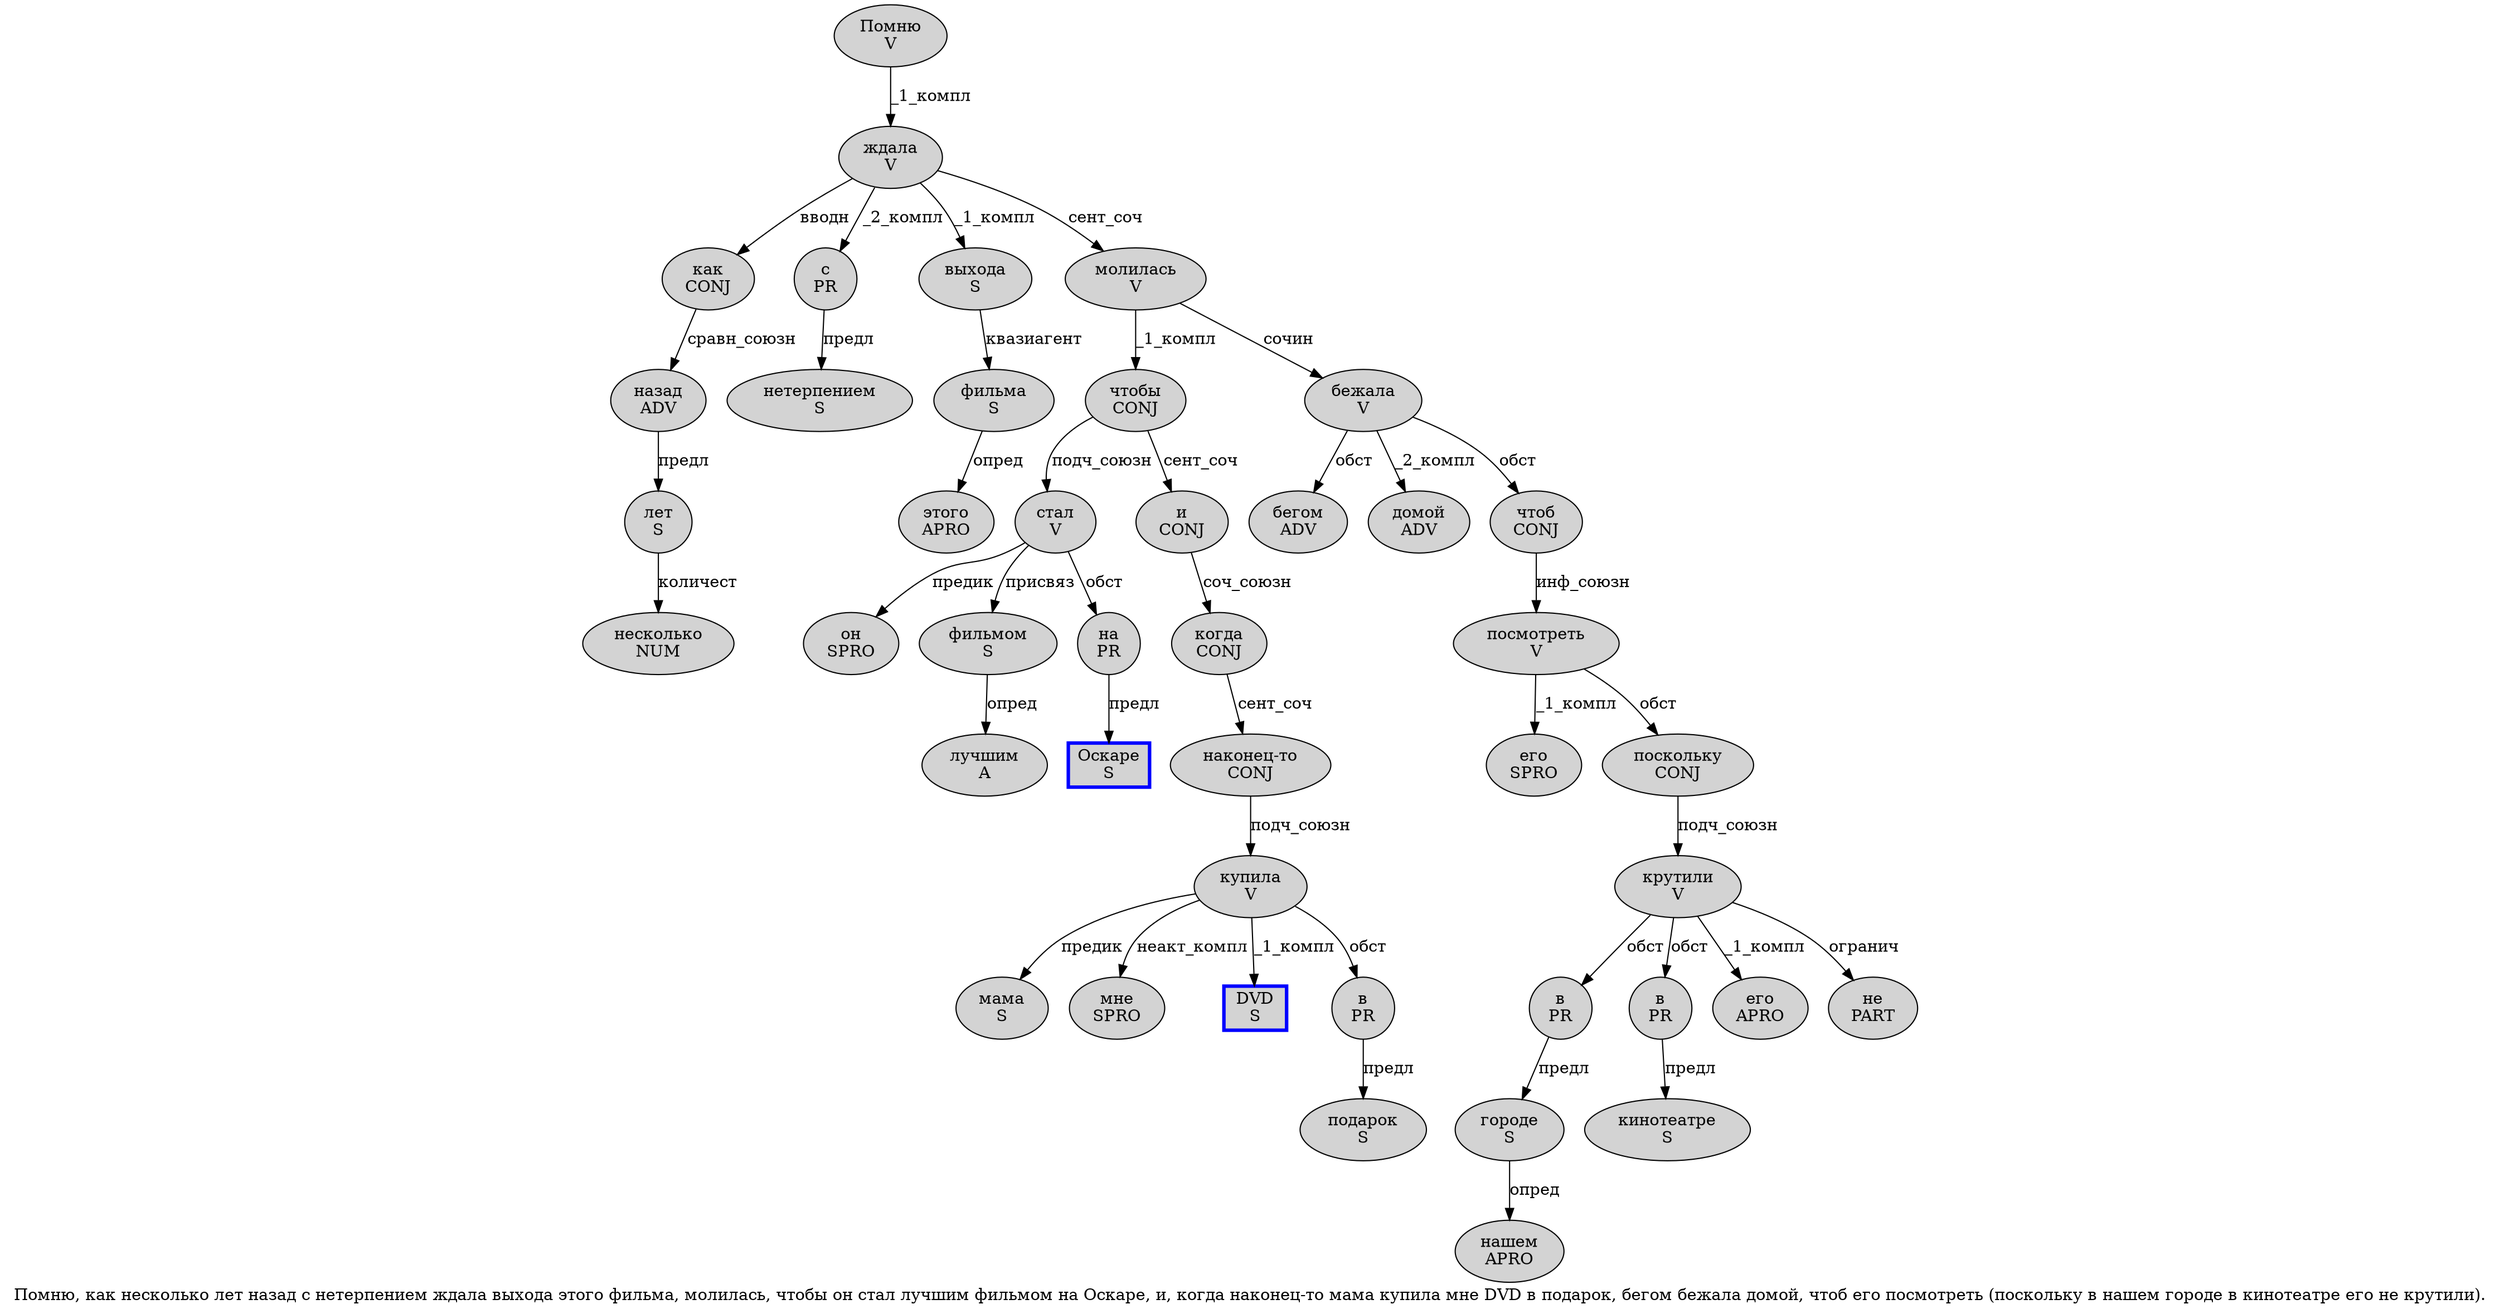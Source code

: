digraph SENTENCE_3118 {
	graph [label="Помню, как несколько лет назад с нетерпением ждала выхода этого фильма, молилась, чтобы он стал лучшим фильмом на Оскаре, и, когда наконец-то мама купила мне DVD в подарок, бегом бежала домой, чтоб его посмотреть (поскольку в нашем городе в кинотеатре его не крутили)."]
	node [style=filled]
		0 [label="Помню
V" color="" fillcolor=lightgray penwidth=1 shape=ellipse]
		2 [label="как
CONJ" color="" fillcolor=lightgray penwidth=1 shape=ellipse]
		3 [label="несколько
NUM" color="" fillcolor=lightgray penwidth=1 shape=ellipse]
		4 [label="лет
S" color="" fillcolor=lightgray penwidth=1 shape=ellipse]
		5 [label="назад
ADV" color="" fillcolor=lightgray penwidth=1 shape=ellipse]
		6 [label="с
PR" color="" fillcolor=lightgray penwidth=1 shape=ellipse]
		7 [label="нетерпением
S" color="" fillcolor=lightgray penwidth=1 shape=ellipse]
		8 [label="ждала
V" color="" fillcolor=lightgray penwidth=1 shape=ellipse]
		9 [label="выхода
S" color="" fillcolor=lightgray penwidth=1 shape=ellipse]
		10 [label="этого
APRO" color="" fillcolor=lightgray penwidth=1 shape=ellipse]
		11 [label="фильма
S" color="" fillcolor=lightgray penwidth=1 shape=ellipse]
		13 [label="молилась
V" color="" fillcolor=lightgray penwidth=1 shape=ellipse]
		15 [label="чтобы
CONJ" color="" fillcolor=lightgray penwidth=1 shape=ellipse]
		16 [label="он
SPRO" color="" fillcolor=lightgray penwidth=1 shape=ellipse]
		17 [label="стал
V" color="" fillcolor=lightgray penwidth=1 shape=ellipse]
		18 [label="лучшим
A" color="" fillcolor=lightgray penwidth=1 shape=ellipse]
		19 [label="фильмом
S" color="" fillcolor=lightgray penwidth=1 shape=ellipse]
		20 [label="на
PR" color="" fillcolor=lightgray penwidth=1 shape=ellipse]
		21 [label="Оскаре
S" color=blue fillcolor=lightgray penwidth=3 shape=box]
		23 [label="и
CONJ" color="" fillcolor=lightgray penwidth=1 shape=ellipse]
		25 [label="когда
CONJ" color="" fillcolor=lightgray penwidth=1 shape=ellipse]
		26 [label="наконец-то
CONJ" color="" fillcolor=lightgray penwidth=1 shape=ellipse]
		27 [label="мама
S" color="" fillcolor=lightgray penwidth=1 shape=ellipse]
		28 [label="купила
V" color="" fillcolor=lightgray penwidth=1 shape=ellipse]
		29 [label="мне
SPRO" color="" fillcolor=lightgray penwidth=1 shape=ellipse]
		30 [label="DVD
S" color=blue fillcolor=lightgray penwidth=3 shape=box]
		31 [label="в
PR" color="" fillcolor=lightgray penwidth=1 shape=ellipse]
		32 [label="подарок
S" color="" fillcolor=lightgray penwidth=1 shape=ellipse]
		34 [label="бегом
ADV" color="" fillcolor=lightgray penwidth=1 shape=ellipse]
		35 [label="бежала
V" color="" fillcolor=lightgray penwidth=1 shape=ellipse]
		36 [label="домой
ADV" color="" fillcolor=lightgray penwidth=1 shape=ellipse]
		38 [label="чтоб
CONJ" color="" fillcolor=lightgray penwidth=1 shape=ellipse]
		39 [label="его
SPRO" color="" fillcolor=lightgray penwidth=1 shape=ellipse]
		40 [label="посмотреть
V" color="" fillcolor=lightgray penwidth=1 shape=ellipse]
		42 [label="поскольку
CONJ" color="" fillcolor=lightgray penwidth=1 shape=ellipse]
		43 [label="в
PR" color="" fillcolor=lightgray penwidth=1 shape=ellipse]
		44 [label="нашем
APRO" color="" fillcolor=lightgray penwidth=1 shape=ellipse]
		45 [label="городе
S" color="" fillcolor=lightgray penwidth=1 shape=ellipse]
		46 [label="в
PR" color="" fillcolor=lightgray penwidth=1 shape=ellipse]
		47 [label="кинотеатре
S" color="" fillcolor=lightgray penwidth=1 shape=ellipse]
		48 [label="его
APRO" color="" fillcolor=lightgray penwidth=1 shape=ellipse]
		49 [label="не
PART" color="" fillcolor=lightgray penwidth=1 shape=ellipse]
		50 [label="крутили
V" color="" fillcolor=lightgray penwidth=1 shape=ellipse]
			0 -> 8 [label="_1_компл"]
			45 -> 44 [label="опред"]
			43 -> 45 [label="предл"]
			15 -> 17 [label="подч_союзн"]
			15 -> 23 [label="сент_соч"]
			5 -> 4 [label="предл"]
			40 -> 39 [label="_1_компл"]
			40 -> 42 [label="обст"]
			20 -> 21 [label="предл"]
			6 -> 7 [label="предл"]
			35 -> 34 [label="обст"]
			35 -> 36 [label="_2_компл"]
			35 -> 38 [label="обст"]
			11 -> 10 [label="опред"]
			26 -> 28 [label="подч_союзн"]
			31 -> 32 [label="предл"]
			4 -> 3 [label="количест"]
			38 -> 40 [label="инф_союзн"]
			42 -> 50 [label="подч_союзн"]
			2 -> 5 [label="сравн_союзн"]
			17 -> 16 [label="предик"]
			17 -> 19 [label="присвяз"]
			17 -> 20 [label="обст"]
			8 -> 2 [label="вводн"]
			8 -> 6 [label="_2_компл"]
			8 -> 9 [label="_1_компл"]
			8 -> 13 [label="сент_соч"]
			13 -> 15 [label="_1_компл"]
			13 -> 35 [label="сочин"]
			50 -> 43 [label="обст"]
			50 -> 46 [label="обст"]
			50 -> 48 [label="_1_компл"]
			50 -> 49 [label="огранич"]
			25 -> 26 [label="сент_соч"]
			23 -> 25 [label="соч_союзн"]
			19 -> 18 [label="опред"]
			9 -> 11 [label="квазиагент"]
			46 -> 47 [label="предл"]
			28 -> 27 [label="предик"]
			28 -> 29 [label="неакт_компл"]
			28 -> 30 [label="_1_компл"]
			28 -> 31 [label="обст"]
}